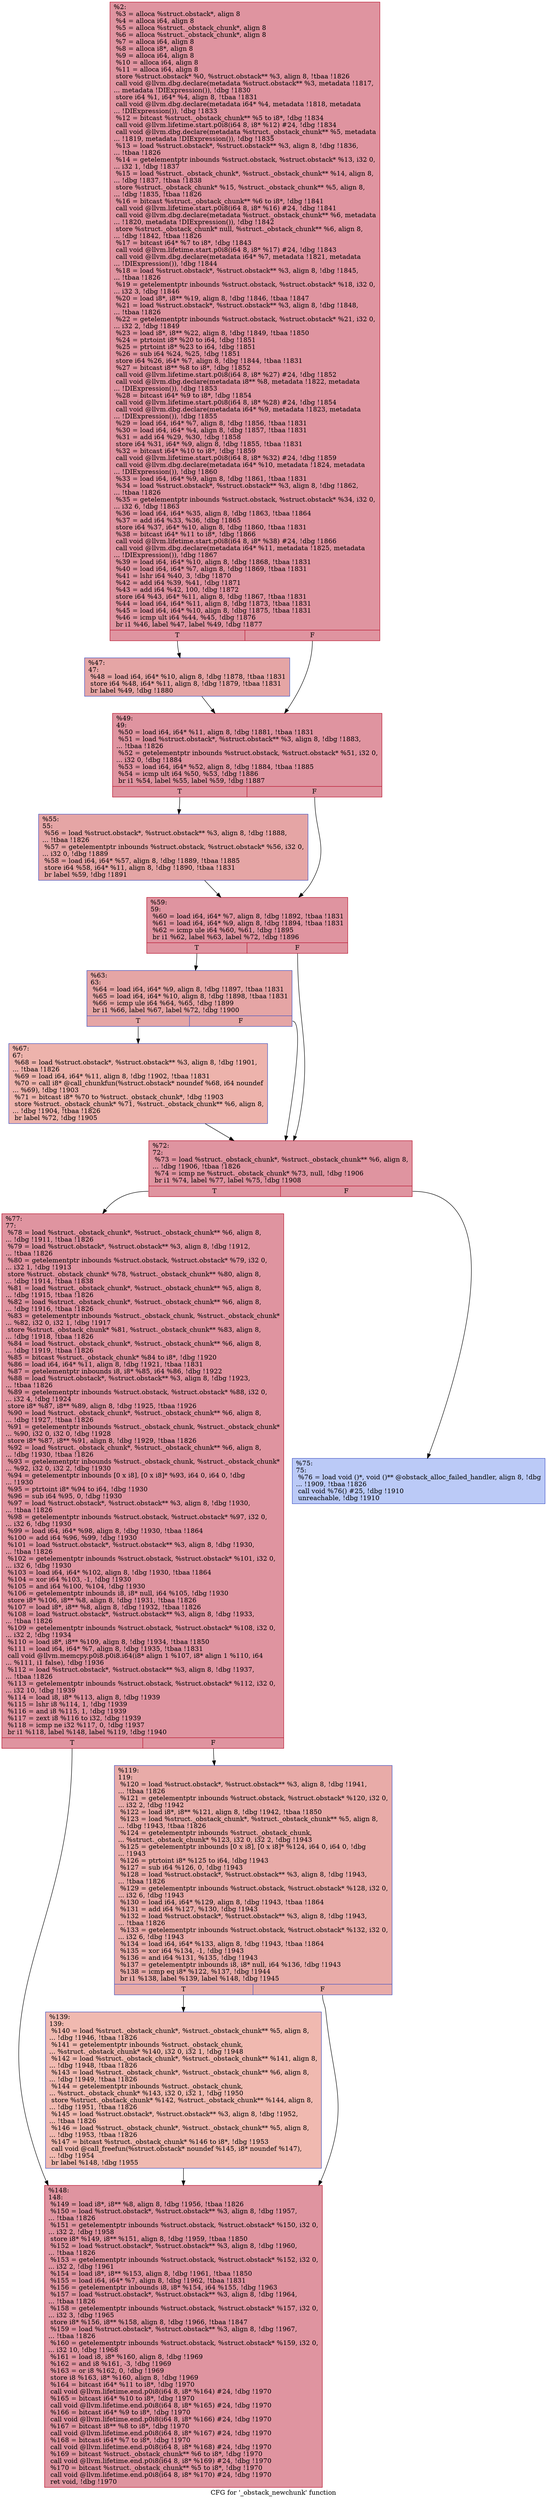 digraph "CFG for '_obstack_newchunk' function" {
	label="CFG for '_obstack_newchunk' function";

	Node0x2919040 [shape=record,color="#b70d28ff", style=filled, fillcolor="#b70d2870",label="{%2:\l  %3 = alloca %struct.obstack*, align 8\l  %4 = alloca i64, align 8\l  %5 = alloca %struct._obstack_chunk*, align 8\l  %6 = alloca %struct._obstack_chunk*, align 8\l  %7 = alloca i64, align 8\l  %8 = alloca i8*, align 8\l  %9 = alloca i64, align 8\l  %10 = alloca i64, align 8\l  %11 = alloca i64, align 8\l  store %struct.obstack* %0, %struct.obstack** %3, align 8, !tbaa !1826\l  call void @llvm.dbg.declare(metadata %struct.obstack** %3, metadata !1817,\l... metadata !DIExpression()), !dbg !1830\l  store i64 %1, i64* %4, align 8, !tbaa !1831\l  call void @llvm.dbg.declare(metadata i64* %4, metadata !1818, metadata\l... !DIExpression()), !dbg !1833\l  %12 = bitcast %struct._obstack_chunk** %5 to i8*, !dbg !1834\l  call void @llvm.lifetime.start.p0i8(i64 8, i8* %12) #24, !dbg !1834\l  call void @llvm.dbg.declare(metadata %struct._obstack_chunk** %5, metadata\l... !1819, metadata !DIExpression()), !dbg !1835\l  %13 = load %struct.obstack*, %struct.obstack** %3, align 8, !dbg !1836,\l... !tbaa !1826\l  %14 = getelementptr inbounds %struct.obstack, %struct.obstack* %13, i32 0,\l... i32 1, !dbg !1837\l  %15 = load %struct._obstack_chunk*, %struct._obstack_chunk** %14, align 8,\l... !dbg !1837, !tbaa !1838\l  store %struct._obstack_chunk* %15, %struct._obstack_chunk** %5, align 8,\l... !dbg !1835, !tbaa !1826\l  %16 = bitcast %struct._obstack_chunk** %6 to i8*, !dbg !1841\l  call void @llvm.lifetime.start.p0i8(i64 8, i8* %16) #24, !dbg !1841\l  call void @llvm.dbg.declare(metadata %struct._obstack_chunk** %6, metadata\l... !1820, metadata !DIExpression()), !dbg !1842\l  store %struct._obstack_chunk* null, %struct._obstack_chunk** %6, align 8,\l... !dbg !1842, !tbaa !1826\l  %17 = bitcast i64* %7 to i8*, !dbg !1843\l  call void @llvm.lifetime.start.p0i8(i64 8, i8* %17) #24, !dbg !1843\l  call void @llvm.dbg.declare(metadata i64* %7, metadata !1821, metadata\l... !DIExpression()), !dbg !1844\l  %18 = load %struct.obstack*, %struct.obstack** %3, align 8, !dbg !1845,\l... !tbaa !1826\l  %19 = getelementptr inbounds %struct.obstack, %struct.obstack* %18, i32 0,\l... i32 3, !dbg !1846\l  %20 = load i8*, i8** %19, align 8, !dbg !1846, !tbaa !1847\l  %21 = load %struct.obstack*, %struct.obstack** %3, align 8, !dbg !1848,\l... !tbaa !1826\l  %22 = getelementptr inbounds %struct.obstack, %struct.obstack* %21, i32 0,\l... i32 2, !dbg !1849\l  %23 = load i8*, i8** %22, align 8, !dbg !1849, !tbaa !1850\l  %24 = ptrtoint i8* %20 to i64, !dbg !1851\l  %25 = ptrtoint i8* %23 to i64, !dbg !1851\l  %26 = sub i64 %24, %25, !dbg !1851\l  store i64 %26, i64* %7, align 8, !dbg !1844, !tbaa !1831\l  %27 = bitcast i8** %8 to i8*, !dbg !1852\l  call void @llvm.lifetime.start.p0i8(i64 8, i8* %27) #24, !dbg !1852\l  call void @llvm.dbg.declare(metadata i8** %8, metadata !1822, metadata\l... !DIExpression()), !dbg !1853\l  %28 = bitcast i64* %9 to i8*, !dbg !1854\l  call void @llvm.lifetime.start.p0i8(i64 8, i8* %28) #24, !dbg !1854\l  call void @llvm.dbg.declare(metadata i64* %9, metadata !1823, metadata\l... !DIExpression()), !dbg !1855\l  %29 = load i64, i64* %7, align 8, !dbg !1856, !tbaa !1831\l  %30 = load i64, i64* %4, align 8, !dbg !1857, !tbaa !1831\l  %31 = add i64 %29, %30, !dbg !1858\l  store i64 %31, i64* %9, align 8, !dbg !1855, !tbaa !1831\l  %32 = bitcast i64* %10 to i8*, !dbg !1859\l  call void @llvm.lifetime.start.p0i8(i64 8, i8* %32) #24, !dbg !1859\l  call void @llvm.dbg.declare(metadata i64* %10, metadata !1824, metadata\l... !DIExpression()), !dbg !1860\l  %33 = load i64, i64* %9, align 8, !dbg !1861, !tbaa !1831\l  %34 = load %struct.obstack*, %struct.obstack** %3, align 8, !dbg !1862,\l... !tbaa !1826\l  %35 = getelementptr inbounds %struct.obstack, %struct.obstack* %34, i32 0,\l... i32 6, !dbg !1863\l  %36 = load i64, i64* %35, align 8, !dbg !1863, !tbaa !1864\l  %37 = add i64 %33, %36, !dbg !1865\l  store i64 %37, i64* %10, align 8, !dbg !1860, !tbaa !1831\l  %38 = bitcast i64* %11 to i8*, !dbg !1866\l  call void @llvm.lifetime.start.p0i8(i64 8, i8* %38) #24, !dbg !1866\l  call void @llvm.dbg.declare(metadata i64* %11, metadata !1825, metadata\l... !DIExpression()), !dbg !1867\l  %39 = load i64, i64* %10, align 8, !dbg !1868, !tbaa !1831\l  %40 = load i64, i64* %7, align 8, !dbg !1869, !tbaa !1831\l  %41 = lshr i64 %40, 3, !dbg !1870\l  %42 = add i64 %39, %41, !dbg !1871\l  %43 = add i64 %42, 100, !dbg !1872\l  store i64 %43, i64* %11, align 8, !dbg !1867, !tbaa !1831\l  %44 = load i64, i64* %11, align 8, !dbg !1873, !tbaa !1831\l  %45 = load i64, i64* %10, align 8, !dbg !1875, !tbaa !1831\l  %46 = icmp ult i64 %44, %45, !dbg !1876\l  br i1 %46, label %47, label %49, !dbg !1877\l|{<s0>T|<s1>F}}"];
	Node0x2919040:s0 -> Node0x291b840;
	Node0x2919040:s1 -> Node0x291b890;
	Node0x291b840 [shape=record,color="#3d50c3ff", style=filled, fillcolor="#c5333470",label="{%47:\l47:                                               \l  %48 = load i64, i64* %10, align 8, !dbg !1878, !tbaa !1831\l  store i64 %48, i64* %11, align 8, !dbg !1879, !tbaa !1831\l  br label %49, !dbg !1880\l}"];
	Node0x291b840 -> Node0x291b890;
	Node0x291b890 [shape=record,color="#b70d28ff", style=filled, fillcolor="#b70d2870",label="{%49:\l49:                                               \l  %50 = load i64, i64* %11, align 8, !dbg !1881, !tbaa !1831\l  %51 = load %struct.obstack*, %struct.obstack** %3, align 8, !dbg !1883,\l... !tbaa !1826\l  %52 = getelementptr inbounds %struct.obstack, %struct.obstack* %51, i32 0,\l... i32 0, !dbg !1884\l  %53 = load i64, i64* %52, align 8, !dbg !1884, !tbaa !1885\l  %54 = icmp ult i64 %50, %53, !dbg !1886\l  br i1 %54, label %55, label %59, !dbg !1887\l|{<s0>T|<s1>F}}"];
	Node0x291b890:s0 -> Node0x291b8e0;
	Node0x291b890:s1 -> Node0x291b930;
	Node0x291b8e0 [shape=record,color="#3d50c3ff", style=filled, fillcolor="#c5333470",label="{%55:\l55:                                               \l  %56 = load %struct.obstack*, %struct.obstack** %3, align 8, !dbg !1888,\l... !tbaa !1826\l  %57 = getelementptr inbounds %struct.obstack, %struct.obstack* %56, i32 0,\l... i32 0, !dbg !1889\l  %58 = load i64, i64* %57, align 8, !dbg !1889, !tbaa !1885\l  store i64 %58, i64* %11, align 8, !dbg !1890, !tbaa !1831\l  br label %59, !dbg !1891\l}"];
	Node0x291b8e0 -> Node0x291b930;
	Node0x291b930 [shape=record,color="#b70d28ff", style=filled, fillcolor="#b70d2870",label="{%59:\l59:                                               \l  %60 = load i64, i64* %7, align 8, !dbg !1892, !tbaa !1831\l  %61 = load i64, i64* %9, align 8, !dbg !1894, !tbaa !1831\l  %62 = icmp ule i64 %60, %61, !dbg !1895\l  br i1 %62, label %63, label %72, !dbg !1896\l|{<s0>T|<s1>F}}"];
	Node0x291b930:s0 -> Node0x291b980;
	Node0x291b930:s1 -> Node0x291ba20;
	Node0x291b980 [shape=record,color="#3d50c3ff", style=filled, fillcolor="#c5333470",label="{%63:\l63:                                               \l  %64 = load i64, i64* %9, align 8, !dbg !1897, !tbaa !1831\l  %65 = load i64, i64* %10, align 8, !dbg !1898, !tbaa !1831\l  %66 = icmp ule i64 %64, %65, !dbg !1899\l  br i1 %66, label %67, label %72, !dbg !1900\l|{<s0>T|<s1>F}}"];
	Node0x291b980:s0 -> Node0x291b9d0;
	Node0x291b980:s1 -> Node0x291ba20;
	Node0x291b9d0 [shape=record,color="#3d50c3ff", style=filled, fillcolor="#d6524470",label="{%67:\l67:                                               \l  %68 = load %struct.obstack*, %struct.obstack** %3, align 8, !dbg !1901,\l... !tbaa !1826\l  %69 = load i64, i64* %11, align 8, !dbg !1902, !tbaa !1831\l  %70 = call i8* @call_chunkfun(%struct.obstack* noundef %68, i64 noundef\l... %69), !dbg !1903\l  %71 = bitcast i8* %70 to %struct._obstack_chunk*, !dbg !1903\l  store %struct._obstack_chunk* %71, %struct._obstack_chunk** %6, align 8,\l... !dbg !1904, !tbaa !1826\l  br label %72, !dbg !1905\l}"];
	Node0x291b9d0 -> Node0x291ba20;
	Node0x291ba20 [shape=record,color="#b70d28ff", style=filled, fillcolor="#b70d2870",label="{%72:\l72:                                               \l  %73 = load %struct._obstack_chunk*, %struct._obstack_chunk** %6, align 8,\l... !dbg !1906, !tbaa !1826\l  %74 = icmp ne %struct._obstack_chunk* %73, null, !dbg !1906\l  br i1 %74, label %77, label %75, !dbg !1908\l|{<s0>T|<s1>F}}"];
	Node0x291ba20:s0 -> Node0x291bac0;
	Node0x291ba20:s1 -> Node0x291ba70;
	Node0x291ba70 [shape=record,color="#3d50c3ff", style=filled, fillcolor="#6687ed70",label="{%75:\l75:                                               \l  %76 = load void ()*, void ()** @obstack_alloc_failed_handler, align 8, !dbg\l... !1909, !tbaa !1826\l  call void %76() #25, !dbg !1910\l  unreachable, !dbg !1910\l}"];
	Node0x291bac0 [shape=record,color="#b70d28ff", style=filled, fillcolor="#b70d2870",label="{%77:\l77:                                               \l  %78 = load %struct._obstack_chunk*, %struct._obstack_chunk** %6, align 8,\l... !dbg !1911, !tbaa !1826\l  %79 = load %struct.obstack*, %struct.obstack** %3, align 8, !dbg !1912,\l... !tbaa !1826\l  %80 = getelementptr inbounds %struct.obstack, %struct.obstack* %79, i32 0,\l... i32 1, !dbg !1913\l  store %struct._obstack_chunk* %78, %struct._obstack_chunk** %80, align 8,\l... !dbg !1914, !tbaa !1838\l  %81 = load %struct._obstack_chunk*, %struct._obstack_chunk** %5, align 8,\l... !dbg !1915, !tbaa !1826\l  %82 = load %struct._obstack_chunk*, %struct._obstack_chunk** %6, align 8,\l... !dbg !1916, !tbaa !1826\l  %83 = getelementptr inbounds %struct._obstack_chunk, %struct._obstack_chunk*\l... %82, i32 0, i32 1, !dbg !1917\l  store %struct._obstack_chunk* %81, %struct._obstack_chunk** %83, align 8,\l... !dbg !1918, !tbaa !1826\l  %84 = load %struct._obstack_chunk*, %struct._obstack_chunk** %6, align 8,\l... !dbg !1919, !tbaa !1826\l  %85 = bitcast %struct._obstack_chunk* %84 to i8*, !dbg !1920\l  %86 = load i64, i64* %11, align 8, !dbg !1921, !tbaa !1831\l  %87 = getelementptr inbounds i8, i8* %85, i64 %86, !dbg !1922\l  %88 = load %struct.obstack*, %struct.obstack** %3, align 8, !dbg !1923,\l... !tbaa !1826\l  %89 = getelementptr inbounds %struct.obstack, %struct.obstack* %88, i32 0,\l... i32 4, !dbg !1924\l  store i8* %87, i8** %89, align 8, !dbg !1925, !tbaa !1926\l  %90 = load %struct._obstack_chunk*, %struct._obstack_chunk** %6, align 8,\l... !dbg !1927, !tbaa !1826\l  %91 = getelementptr inbounds %struct._obstack_chunk, %struct._obstack_chunk*\l... %90, i32 0, i32 0, !dbg !1928\l  store i8* %87, i8** %91, align 8, !dbg !1929, !tbaa !1826\l  %92 = load %struct._obstack_chunk*, %struct._obstack_chunk** %6, align 8,\l... !dbg !1930, !tbaa !1826\l  %93 = getelementptr inbounds %struct._obstack_chunk, %struct._obstack_chunk*\l... %92, i32 0, i32 2, !dbg !1930\l  %94 = getelementptr inbounds [0 x i8], [0 x i8]* %93, i64 0, i64 0, !dbg\l... !1930\l  %95 = ptrtoint i8* %94 to i64, !dbg !1930\l  %96 = sub i64 %95, 0, !dbg !1930\l  %97 = load %struct.obstack*, %struct.obstack** %3, align 8, !dbg !1930,\l... !tbaa !1826\l  %98 = getelementptr inbounds %struct.obstack, %struct.obstack* %97, i32 0,\l... i32 6, !dbg !1930\l  %99 = load i64, i64* %98, align 8, !dbg !1930, !tbaa !1864\l  %100 = add i64 %96, %99, !dbg !1930\l  %101 = load %struct.obstack*, %struct.obstack** %3, align 8, !dbg !1930,\l... !tbaa !1826\l  %102 = getelementptr inbounds %struct.obstack, %struct.obstack* %101, i32 0,\l... i32 6, !dbg !1930\l  %103 = load i64, i64* %102, align 8, !dbg !1930, !tbaa !1864\l  %104 = xor i64 %103, -1, !dbg !1930\l  %105 = and i64 %100, %104, !dbg !1930\l  %106 = getelementptr inbounds i8, i8* null, i64 %105, !dbg !1930\l  store i8* %106, i8** %8, align 8, !dbg !1931, !tbaa !1826\l  %107 = load i8*, i8** %8, align 8, !dbg !1932, !tbaa !1826\l  %108 = load %struct.obstack*, %struct.obstack** %3, align 8, !dbg !1933,\l... !tbaa !1826\l  %109 = getelementptr inbounds %struct.obstack, %struct.obstack* %108, i32 0,\l... i32 2, !dbg !1934\l  %110 = load i8*, i8** %109, align 8, !dbg !1934, !tbaa !1850\l  %111 = load i64, i64* %7, align 8, !dbg !1935, !tbaa !1831\l  call void @llvm.memcpy.p0i8.p0i8.i64(i8* align 1 %107, i8* align 1 %110, i64\l... %111, i1 false), !dbg !1936\l  %112 = load %struct.obstack*, %struct.obstack** %3, align 8, !dbg !1937,\l... !tbaa !1826\l  %113 = getelementptr inbounds %struct.obstack, %struct.obstack* %112, i32 0,\l... i32 10, !dbg !1939\l  %114 = load i8, i8* %113, align 8, !dbg !1939\l  %115 = lshr i8 %114, 1, !dbg !1939\l  %116 = and i8 %115, 1, !dbg !1939\l  %117 = zext i8 %116 to i32, !dbg !1939\l  %118 = icmp ne i32 %117, 0, !dbg !1937\l  br i1 %118, label %148, label %119, !dbg !1940\l|{<s0>T|<s1>F}}"];
	Node0x291bac0:s0 -> Node0x291bbb0;
	Node0x291bac0:s1 -> Node0x291bb10;
	Node0x291bb10 [shape=record,color="#3d50c3ff", style=filled, fillcolor="#cc403a70",label="{%119:\l119:                                              \l  %120 = load %struct.obstack*, %struct.obstack** %3, align 8, !dbg !1941,\l... !tbaa !1826\l  %121 = getelementptr inbounds %struct.obstack, %struct.obstack* %120, i32 0,\l... i32 2, !dbg !1942\l  %122 = load i8*, i8** %121, align 8, !dbg !1942, !tbaa !1850\l  %123 = load %struct._obstack_chunk*, %struct._obstack_chunk** %5, align 8,\l... !dbg !1943, !tbaa !1826\l  %124 = getelementptr inbounds %struct._obstack_chunk,\l... %struct._obstack_chunk* %123, i32 0, i32 2, !dbg !1943\l  %125 = getelementptr inbounds [0 x i8], [0 x i8]* %124, i64 0, i64 0, !dbg\l... !1943\l  %126 = ptrtoint i8* %125 to i64, !dbg !1943\l  %127 = sub i64 %126, 0, !dbg !1943\l  %128 = load %struct.obstack*, %struct.obstack** %3, align 8, !dbg !1943,\l... !tbaa !1826\l  %129 = getelementptr inbounds %struct.obstack, %struct.obstack* %128, i32 0,\l... i32 6, !dbg !1943\l  %130 = load i64, i64* %129, align 8, !dbg !1943, !tbaa !1864\l  %131 = add i64 %127, %130, !dbg !1943\l  %132 = load %struct.obstack*, %struct.obstack** %3, align 8, !dbg !1943,\l... !tbaa !1826\l  %133 = getelementptr inbounds %struct.obstack, %struct.obstack* %132, i32 0,\l... i32 6, !dbg !1943\l  %134 = load i64, i64* %133, align 8, !dbg !1943, !tbaa !1864\l  %135 = xor i64 %134, -1, !dbg !1943\l  %136 = and i64 %131, %135, !dbg !1943\l  %137 = getelementptr inbounds i8, i8* null, i64 %136, !dbg !1943\l  %138 = icmp eq i8* %122, %137, !dbg !1944\l  br i1 %138, label %139, label %148, !dbg !1945\l|{<s0>T|<s1>F}}"];
	Node0x291bb10:s0 -> Node0x291bb60;
	Node0x291bb10:s1 -> Node0x291bbb0;
	Node0x291bb60 [shape=record,color="#3d50c3ff", style=filled, fillcolor="#de614d70",label="{%139:\l139:                                              \l  %140 = load %struct._obstack_chunk*, %struct._obstack_chunk** %5, align 8,\l... !dbg !1946, !tbaa !1826\l  %141 = getelementptr inbounds %struct._obstack_chunk,\l... %struct._obstack_chunk* %140, i32 0, i32 1, !dbg !1948\l  %142 = load %struct._obstack_chunk*, %struct._obstack_chunk** %141, align 8,\l... !dbg !1948, !tbaa !1826\l  %143 = load %struct._obstack_chunk*, %struct._obstack_chunk** %6, align 8,\l... !dbg !1949, !tbaa !1826\l  %144 = getelementptr inbounds %struct._obstack_chunk,\l... %struct._obstack_chunk* %143, i32 0, i32 1, !dbg !1950\l  store %struct._obstack_chunk* %142, %struct._obstack_chunk** %144, align 8,\l... !dbg !1951, !tbaa !1826\l  %145 = load %struct.obstack*, %struct.obstack** %3, align 8, !dbg !1952,\l... !tbaa !1826\l  %146 = load %struct._obstack_chunk*, %struct._obstack_chunk** %5, align 8,\l... !dbg !1953, !tbaa !1826\l  %147 = bitcast %struct._obstack_chunk* %146 to i8*, !dbg !1953\l  call void @call_freefun(%struct.obstack* noundef %145, i8* noundef %147),\l... !dbg !1954\l  br label %148, !dbg !1955\l}"];
	Node0x291bb60 -> Node0x291bbb0;
	Node0x291bbb0 [shape=record,color="#b70d28ff", style=filled, fillcolor="#b70d2870",label="{%148:\l148:                                              \l  %149 = load i8*, i8** %8, align 8, !dbg !1956, !tbaa !1826\l  %150 = load %struct.obstack*, %struct.obstack** %3, align 8, !dbg !1957,\l... !tbaa !1826\l  %151 = getelementptr inbounds %struct.obstack, %struct.obstack* %150, i32 0,\l... i32 2, !dbg !1958\l  store i8* %149, i8** %151, align 8, !dbg !1959, !tbaa !1850\l  %152 = load %struct.obstack*, %struct.obstack** %3, align 8, !dbg !1960,\l... !tbaa !1826\l  %153 = getelementptr inbounds %struct.obstack, %struct.obstack* %152, i32 0,\l... i32 2, !dbg !1961\l  %154 = load i8*, i8** %153, align 8, !dbg !1961, !tbaa !1850\l  %155 = load i64, i64* %7, align 8, !dbg !1962, !tbaa !1831\l  %156 = getelementptr inbounds i8, i8* %154, i64 %155, !dbg !1963\l  %157 = load %struct.obstack*, %struct.obstack** %3, align 8, !dbg !1964,\l... !tbaa !1826\l  %158 = getelementptr inbounds %struct.obstack, %struct.obstack* %157, i32 0,\l... i32 3, !dbg !1965\l  store i8* %156, i8** %158, align 8, !dbg !1966, !tbaa !1847\l  %159 = load %struct.obstack*, %struct.obstack** %3, align 8, !dbg !1967,\l... !tbaa !1826\l  %160 = getelementptr inbounds %struct.obstack, %struct.obstack* %159, i32 0,\l... i32 10, !dbg !1968\l  %161 = load i8, i8* %160, align 8, !dbg !1969\l  %162 = and i8 %161, -3, !dbg !1969\l  %163 = or i8 %162, 0, !dbg !1969\l  store i8 %163, i8* %160, align 8, !dbg !1969\l  %164 = bitcast i64* %11 to i8*, !dbg !1970\l  call void @llvm.lifetime.end.p0i8(i64 8, i8* %164) #24, !dbg !1970\l  %165 = bitcast i64* %10 to i8*, !dbg !1970\l  call void @llvm.lifetime.end.p0i8(i64 8, i8* %165) #24, !dbg !1970\l  %166 = bitcast i64* %9 to i8*, !dbg !1970\l  call void @llvm.lifetime.end.p0i8(i64 8, i8* %166) #24, !dbg !1970\l  %167 = bitcast i8** %8 to i8*, !dbg !1970\l  call void @llvm.lifetime.end.p0i8(i64 8, i8* %167) #24, !dbg !1970\l  %168 = bitcast i64* %7 to i8*, !dbg !1970\l  call void @llvm.lifetime.end.p0i8(i64 8, i8* %168) #24, !dbg !1970\l  %169 = bitcast %struct._obstack_chunk** %6 to i8*, !dbg !1970\l  call void @llvm.lifetime.end.p0i8(i64 8, i8* %169) #24, !dbg !1970\l  %170 = bitcast %struct._obstack_chunk** %5 to i8*, !dbg !1970\l  call void @llvm.lifetime.end.p0i8(i64 8, i8* %170) #24, !dbg !1970\l  ret void, !dbg !1970\l}"];
}
